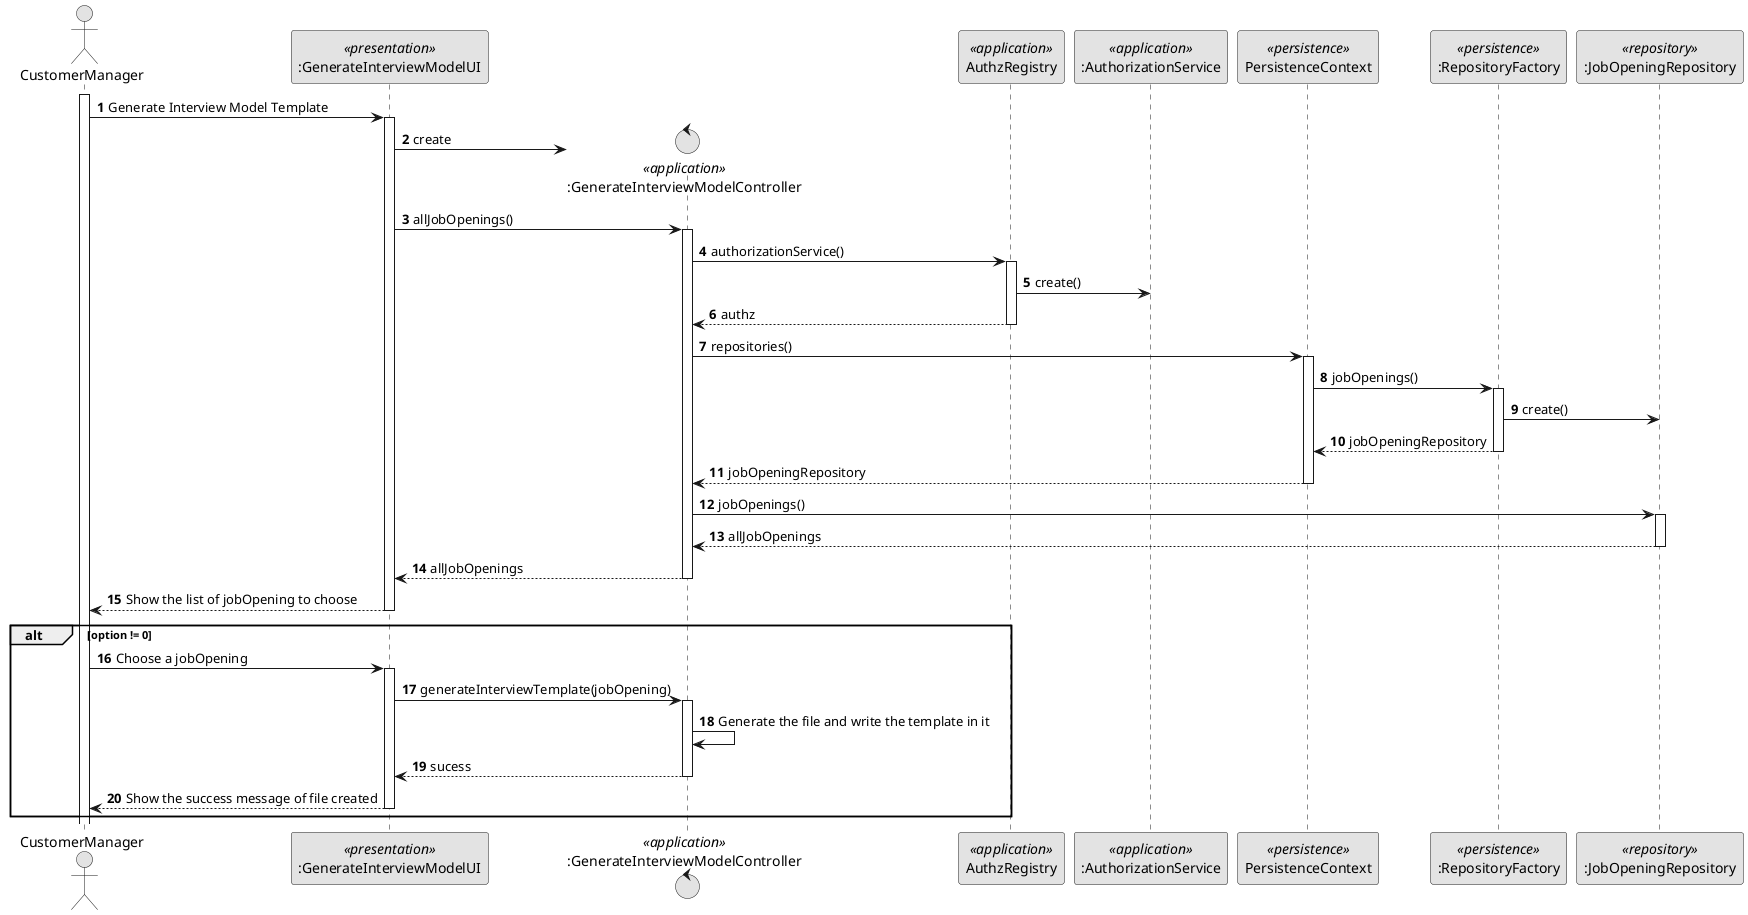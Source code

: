 @startuml
'https://plantuml.com/sequence-diagram

skinparam monochrome true
skinparam packageStyle rectangle
skinparam shadowing false

autonumber

actor CustomerManager as Actor
participant ":GenerateInterviewModelUI" as UI <<presentation>>
control ":GenerateInterviewModelController" as Controller <<application>>
participant "AuthzRegistry" as AR  <<application>>
participant ":AuthorizationService" as AUTHS <<application>>
participant "PersistenceContext" as Persistence <<persistence>>
participant ":RepositoryFactory" as RepositoryFactory <<persistence>>
participant ":JobOpeningRepository" as Repository <<repository>>


activate Actor
    Actor -> UI : Generate Interview Model Template
        activate UI





    UI-> Controller** : create

     UI-> Controller : allJobOpenings()
    activate Controller


       Controller->AR : authorizationService()
      activate AR
      AR->AUTHS : create()


     AR-->Controller : authz
     deactivate AR

         Controller->Persistence:repositories()
         activate Persistence
         Persistence->RepositoryFactory:jobOpenings()
         activate RepositoryFactory
         RepositoryFactory->Repository:create()
         RepositoryFactory-->Persistence : jobOpeningRepository
         deactivate RepositoryFactory
         Persistence-->Controller : jobOpeningRepository


        deactivate Persistence

        deactivate RepositoryFactory

        Controller->Repository: jobOpenings()
        activate Repository
        Repository-->Controller: allJobOpenings
        deactivate Repository

        Controller-->UI: allJobOpenings
    deactivate Controller


        UI-->Actor: Show the list of jobOpening to choose
deactivate UI

    alt option != 0
        Actor -> UI : Choose a jobOpening
    activate UI


       UI-> Controller : generateInterviewTemplate(jobOpening)
               activate Controller

               Controller -> Controller: Generate the file and write the template in it



              Controller-->UI: sucess
                              deactivate Controller


                       UI-->Actor: Show the success message of file created
                     deactivate UI
    end





@enduml